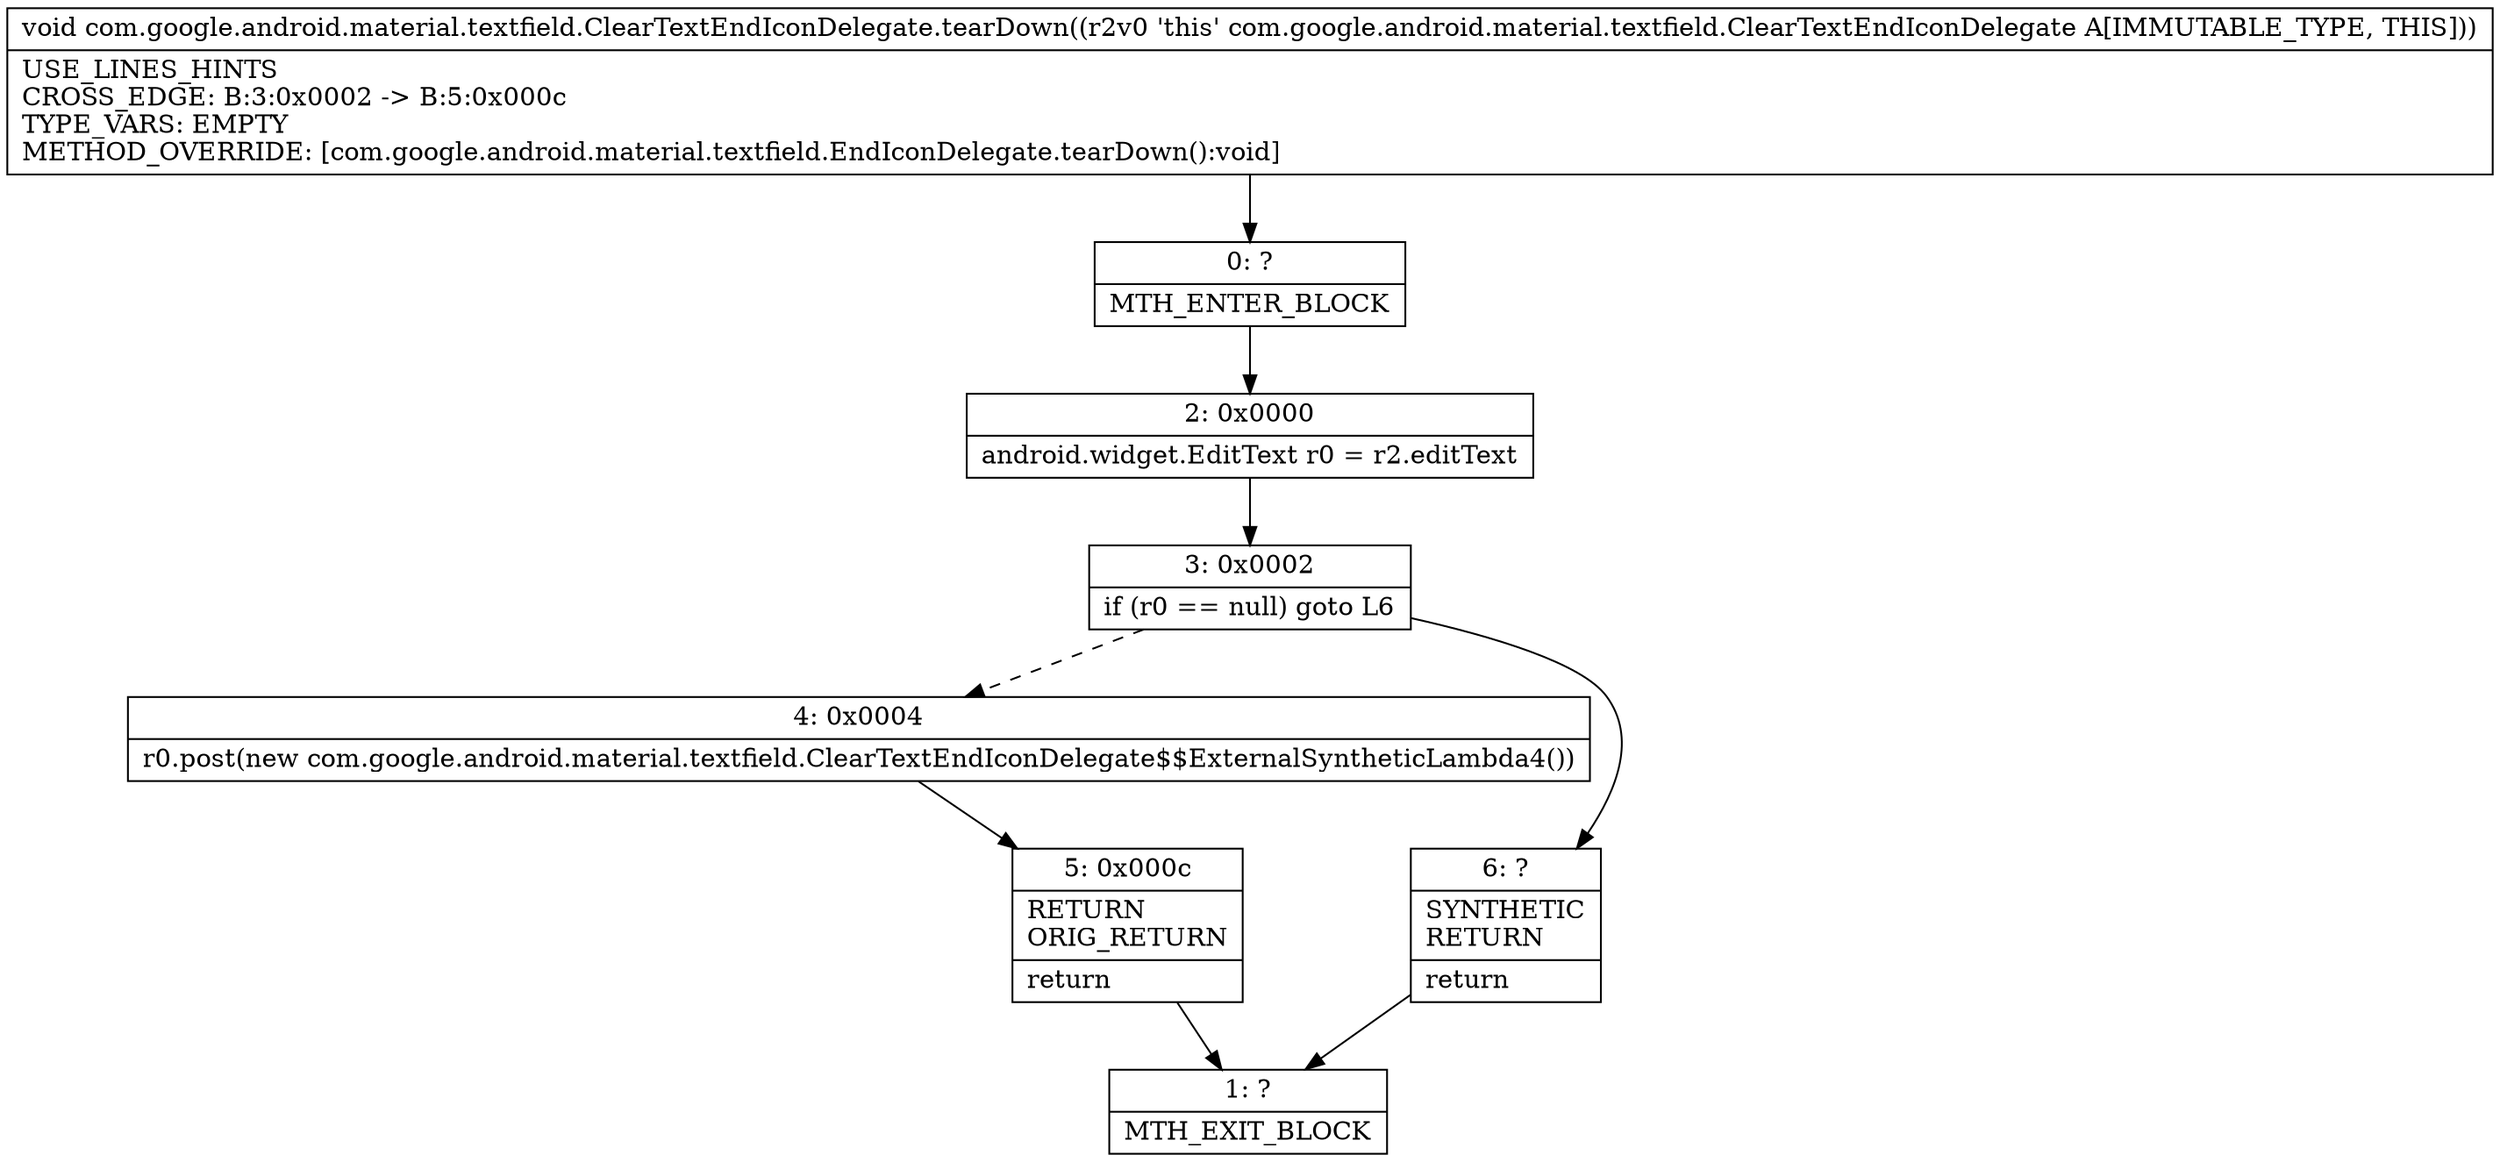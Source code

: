 digraph "CFG forcom.google.android.material.textfield.ClearTextEndIconDelegate.tearDown()V" {
Node_0 [shape=record,label="{0\:\ ?|MTH_ENTER_BLOCK\l}"];
Node_2 [shape=record,label="{2\:\ 0x0000|android.widget.EditText r0 = r2.editText\l}"];
Node_3 [shape=record,label="{3\:\ 0x0002|if (r0 == null) goto L6\l}"];
Node_4 [shape=record,label="{4\:\ 0x0004|r0.post(new com.google.android.material.textfield.ClearTextEndIconDelegate$$ExternalSyntheticLambda4())\l}"];
Node_5 [shape=record,label="{5\:\ 0x000c|RETURN\lORIG_RETURN\l|return\l}"];
Node_1 [shape=record,label="{1\:\ ?|MTH_EXIT_BLOCK\l}"];
Node_6 [shape=record,label="{6\:\ ?|SYNTHETIC\lRETURN\l|return\l}"];
MethodNode[shape=record,label="{void com.google.android.material.textfield.ClearTextEndIconDelegate.tearDown((r2v0 'this' com.google.android.material.textfield.ClearTextEndIconDelegate A[IMMUTABLE_TYPE, THIS]))  | USE_LINES_HINTS\lCROSS_EDGE: B:3:0x0002 \-\> B:5:0x000c\lTYPE_VARS: EMPTY\lMETHOD_OVERRIDE: [com.google.android.material.textfield.EndIconDelegate.tearDown():void]\l}"];
MethodNode -> Node_0;Node_0 -> Node_2;
Node_2 -> Node_3;
Node_3 -> Node_4[style=dashed];
Node_3 -> Node_6;
Node_4 -> Node_5;
Node_5 -> Node_1;
Node_6 -> Node_1;
}

